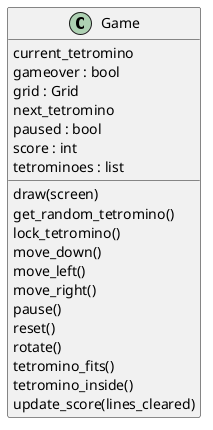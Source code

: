 @startuml classes
set namespaceSeparator none
class "Game" as game.Game {
  current_tetromino
  gameover : bool
  grid : Grid
  next_tetromino
  paused : bool
  score : int
  tetrominoes : list
  draw(screen)
  get_random_tetromino()
  lock_tetromino()
  move_down()
  move_left()
  move_right()
  pause()
  reset()
  rotate()
  tetromino_fits()
  tetromino_inside()
  update_score(lines_cleared)
}
@enduml
